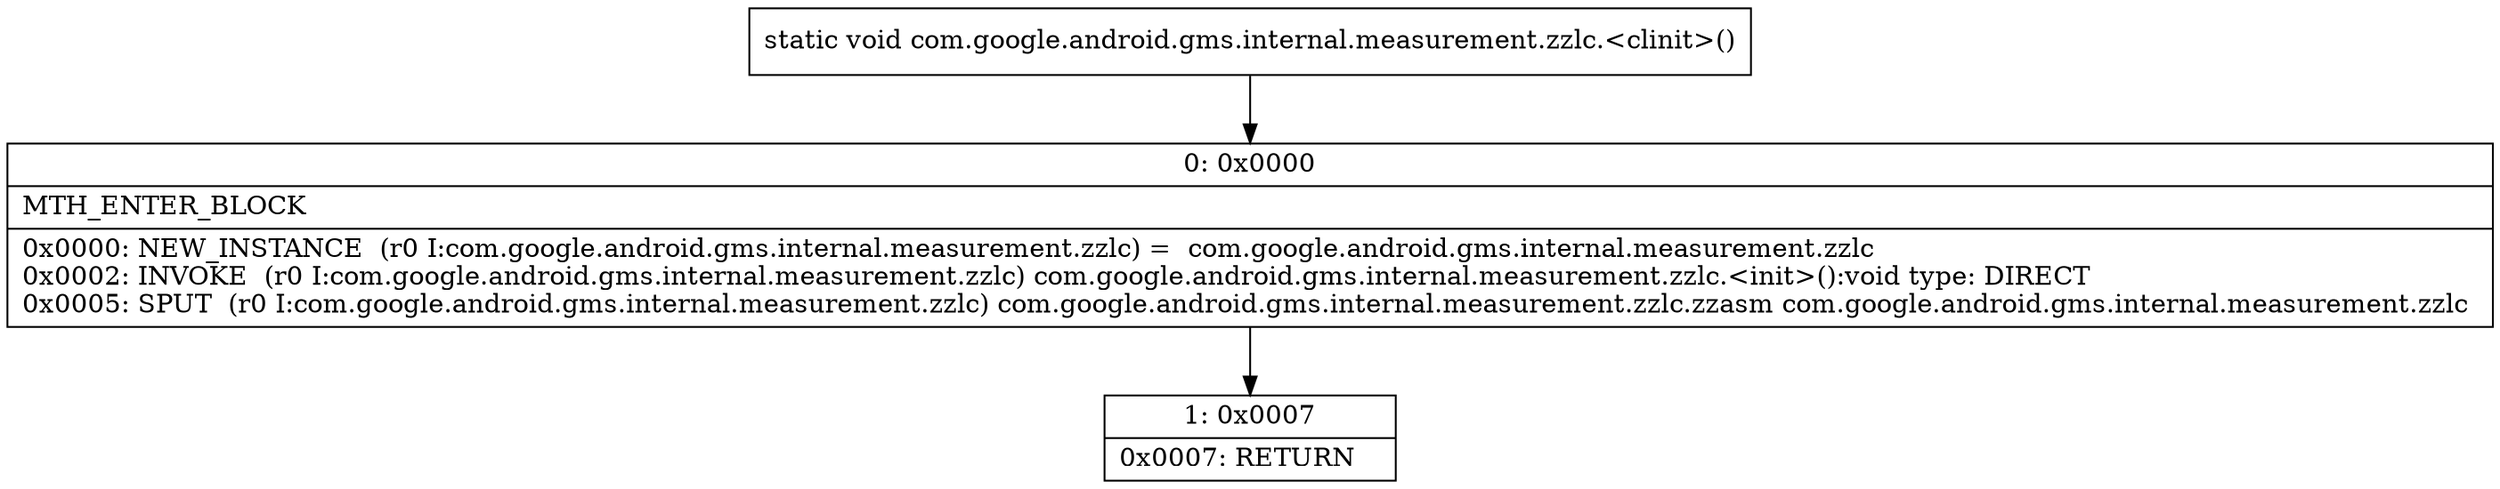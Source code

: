 digraph "CFG forcom.google.android.gms.internal.measurement.zzlc.\<clinit\>()V" {
Node_0 [shape=record,label="{0\:\ 0x0000|MTH_ENTER_BLOCK\l|0x0000: NEW_INSTANCE  (r0 I:com.google.android.gms.internal.measurement.zzlc) =  com.google.android.gms.internal.measurement.zzlc \l0x0002: INVOKE  (r0 I:com.google.android.gms.internal.measurement.zzlc) com.google.android.gms.internal.measurement.zzlc.\<init\>():void type: DIRECT \l0x0005: SPUT  (r0 I:com.google.android.gms.internal.measurement.zzlc) com.google.android.gms.internal.measurement.zzlc.zzasm com.google.android.gms.internal.measurement.zzlc \l}"];
Node_1 [shape=record,label="{1\:\ 0x0007|0x0007: RETURN   \l}"];
MethodNode[shape=record,label="{static void com.google.android.gms.internal.measurement.zzlc.\<clinit\>() }"];
MethodNode -> Node_0;
Node_0 -> Node_1;
}

